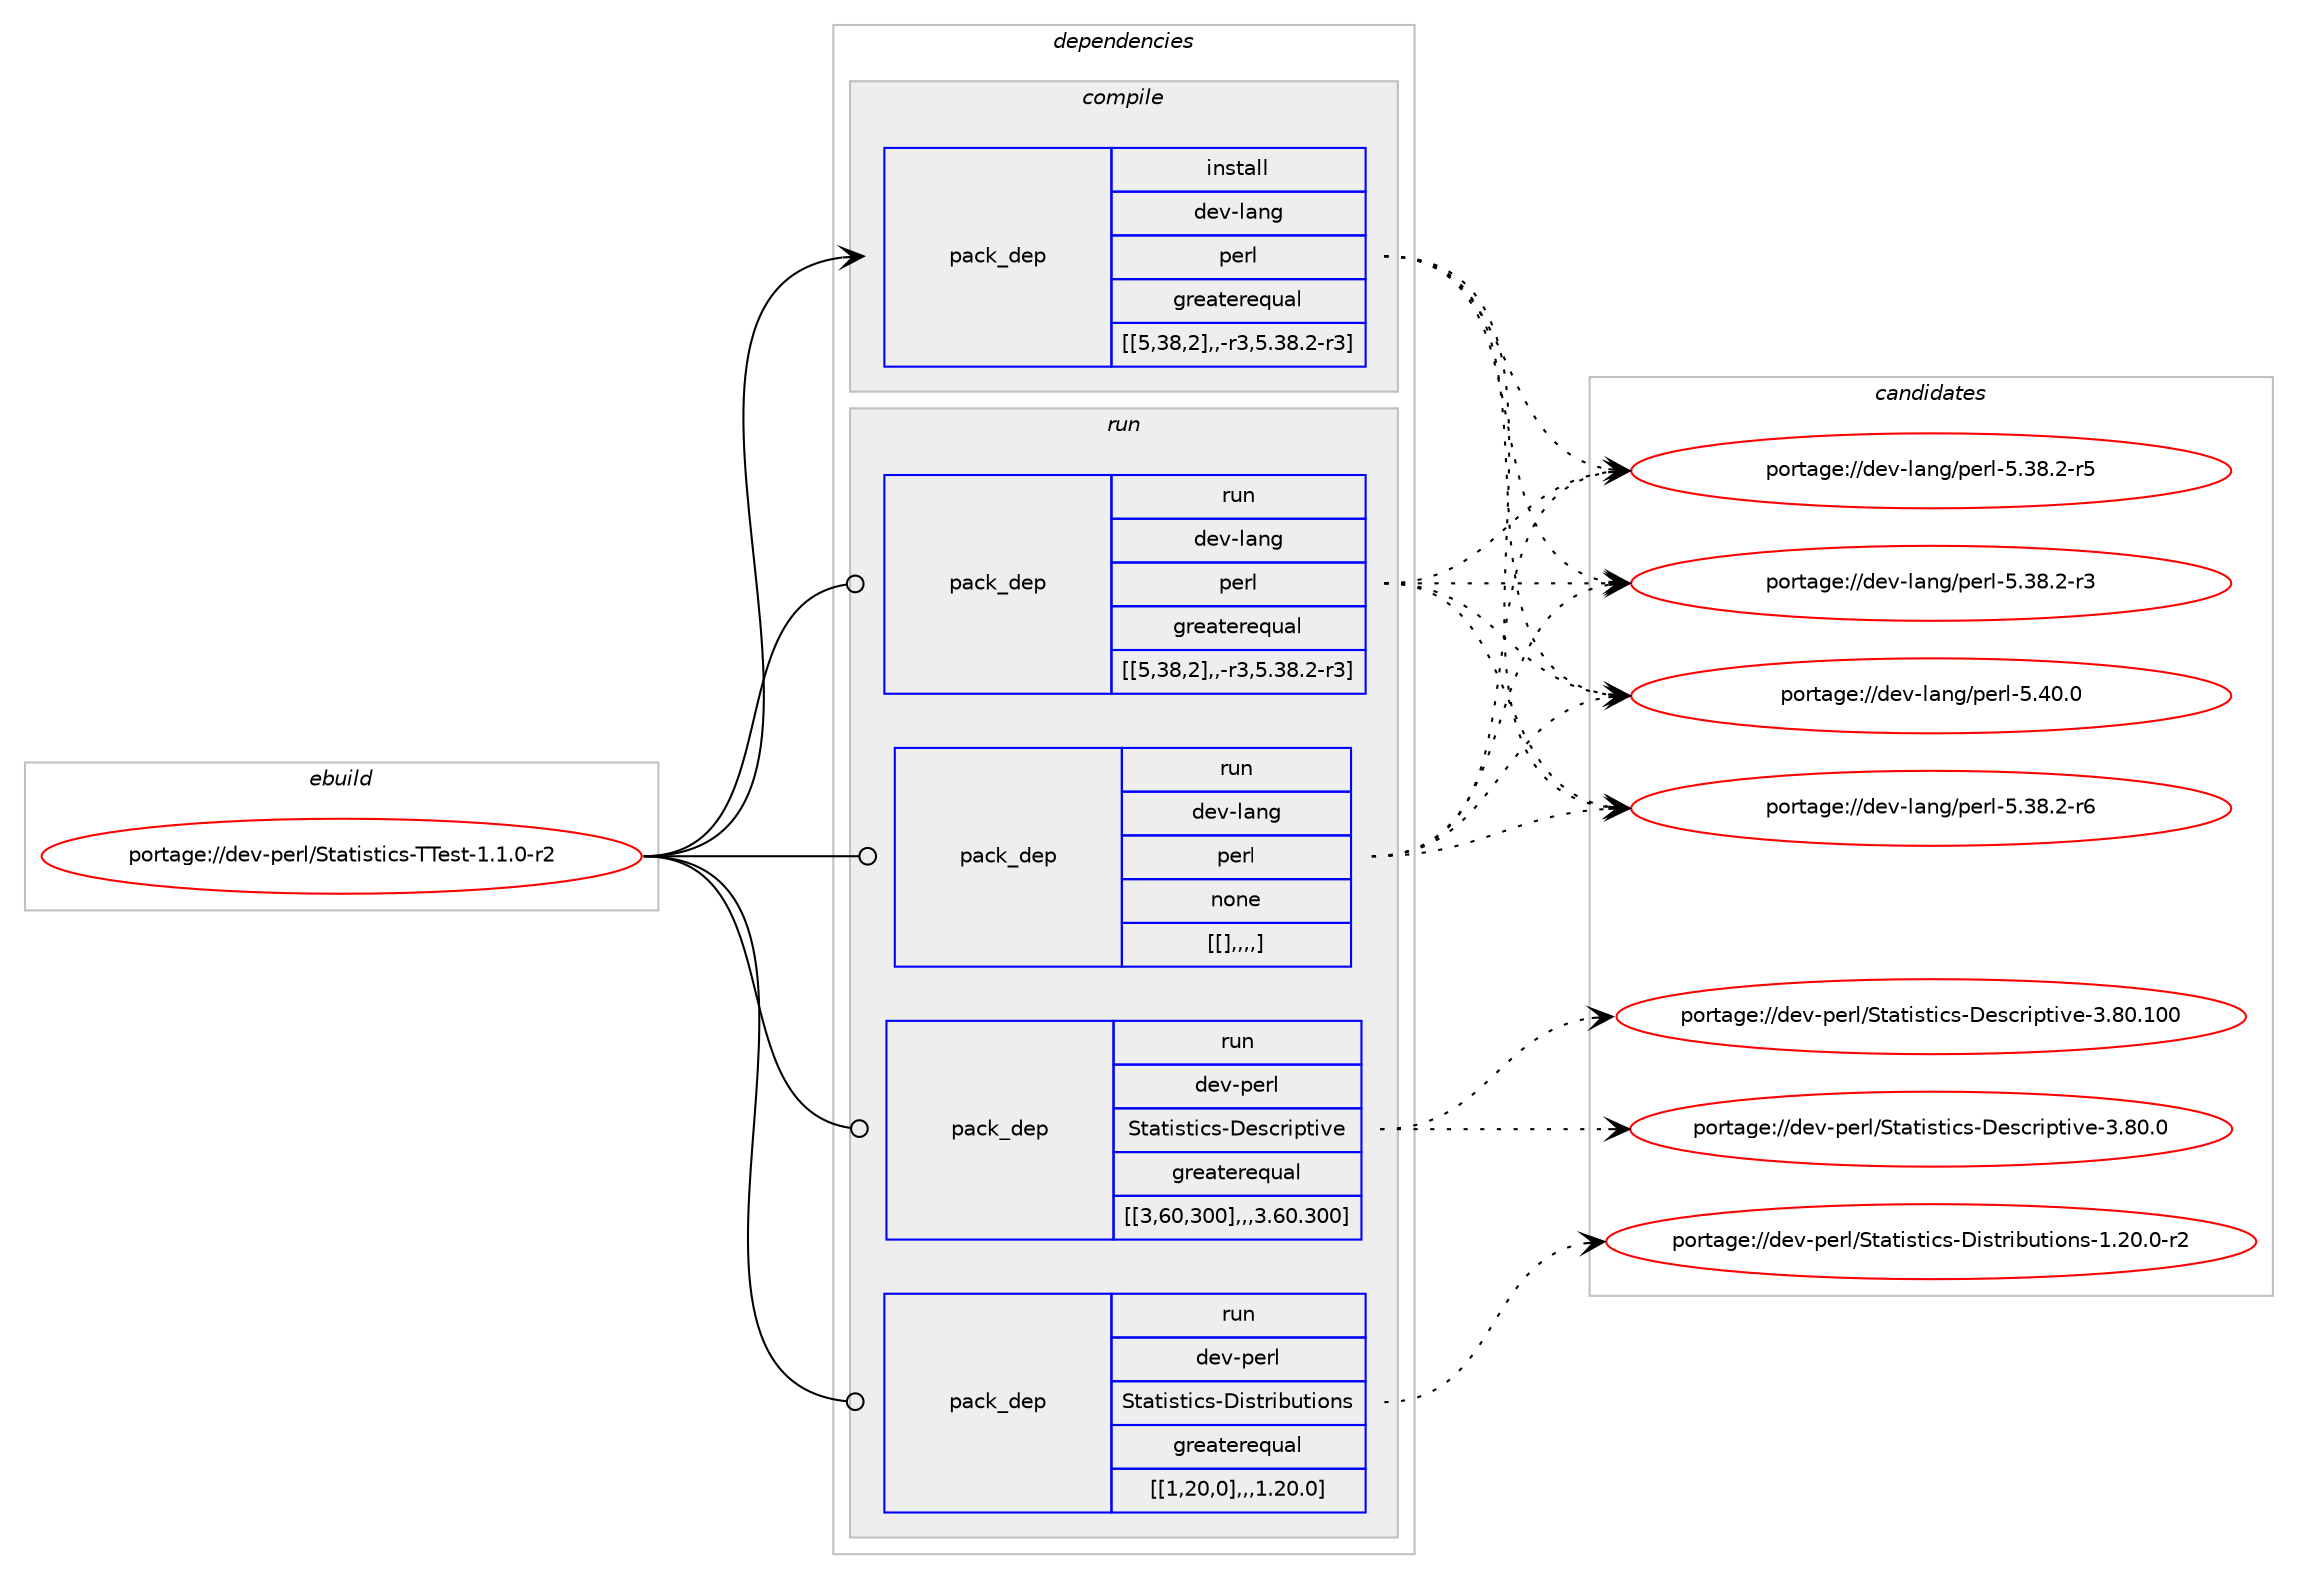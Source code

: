 digraph prolog {

# *************
# Graph options
# *************

newrank=true;
concentrate=true;
compound=true;
graph [rankdir=LR,fontname=Helvetica,fontsize=10,ranksep=1.5];#, ranksep=2.5, nodesep=0.2];
edge  [arrowhead=vee];
node  [fontname=Helvetica,fontsize=10];

# **********
# The ebuild
# **********

subgraph cluster_leftcol {
color=gray;
label=<<i>ebuild</i>>;
id [label="portage://dev-perl/Statistics-TTest-1.1.0-r2", color=red, width=4, href="../dev-perl/Statistics-TTest-1.1.0-r2.svg"];
}

# ****************
# The dependencies
# ****************

subgraph cluster_midcol {
color=gray;
label=<<i>dependencies</i>>;
subgraph cluster_compile {
fillcolor="#eeeeee";
style=filled;
label=<<i>compile</i>>;
subgraph pack105898 {
dependency137666 [label=<<TABLE BORDER="0" CELLBORDER="1" CELLSPACING="0" CELLPADDING="4" WIDTH="220"><TR><TD ROWSPAN="6" CELLPADDING="30">pack_dep</TD></TR><TR><TD WIDTH="110">install</TD></TR><TR><TD>dev-lang</TD></TR><TR><TD>perl</TD></TR><TR><TD>greaterequal</TD></TR><TR><TD>[[5,38,2],,-r3,5.38.2-r3]</TD></TR></TABLE>>, shape=none, color=blue];
}
id:e -> dependency137666:w [weight=20,style="solid",arrowhead="vee"];
}
subgraph cluster_compileandrun {
fillcolor="#eeeeee";
style=filled;
label=<<i>compile and run</i>>;
}
subgraph cluster_run {
fillcolor="#eeeeee";
style=filled;
label=<<i>run</i>>;
subgraph pack105899 {
dependency137667 [label=<<TABLE BORDER="0" CELLBORDER="1" CELLSPACING="0" CELLPADDING="4" WIDTH="220"><TR><TD ROWSPAN="6" CELLPADDING="30">pack_dep</TD></TR><TR><TD WIDTH="110">run</TD></TR><TR><TD>dev-lang</TD></TR><TR><TD>perl</TD></TR><TR><TD>greaterequal</TD></TR><TR><TD>[[5,38,2],,-r3,5.38.2-r3]</TD></TR></TABLE>>, shape=none, color=blue];
}
id:e -> dependency137667:w [weight=20,style="solid",arrowhead="odot"];
subgraph pack105900 {
dependency137668 [label=<<TABLE BORDER="0" CELLBORDER="1" CELLSPACING="0" CELLPADDING="4" WIDTH="220"><TR><TD ROWSPAN="6" CELLPADDING="30">pack_dep</TD></TR><TR><TD WIDTH="110">run</TD></TR><TR><TD>dev-lang</TD></TR><TR><TD>perl</TD></TR><TR><TD>none</TD></TR><TR><TD>[[],,,,]</TD></TR></TABLE>>, shape=none, color=blue];
}
id:e -> dependency137668:w [weight=20,style="solid",arrowhead="odot"];
subgraph pack105901 {
dependency137669 [label=<<TABLE BORDER="0" CELLBORDER="1" CELLSPACING="0" CELLPADDING="4" WIDTH="220"><TR><TD ROWSPAN="6" CELLPADDING="30">pack_dep</TD></TR><TR><TD WIDTH="110">run</TD></TR><TR><TD>dev-perl</TD></TR><TR><TD>Statistics-Descriptive</TD></TR><TR><TD>greaterequal</TD></TR><TR><TD>[[3,60,300],,,3.60.300]</TD></TR></TABLE>>, shape=none, color=blue];
}
id:e -> dependency137669:w [weight=20,style="solid",arrowhead="odot"];
subgraph pack105902 {
dependency137670 [label=<<TABLE BORDER="0" CELLBORDER="1" CELLSPACING="0" CELLPADDING="4" WIDTH="220"><TR><TD ROWSPAN="6" CELLPADDING="30">pack_dep</TD></TR><TR><TD WIDTH="110">run</TD></TR><TR><TD>dev-perl</TD></TR><TR><TD>Statistics-Distributions</TD></TR><TR><TD>greaterequal</TD></TR><TR><TD>[[1,20,0],,,1.20.0]</TD></TR></TABLE>>, shape=none, color=blue];
}
id:e -> dependency137670:w [weight=20,style="solid",arrowhead="odot"];
}
}

# **************
# The candidates
# **************

subgraph cluster_choices {
rank=same;
color=gray;
label=<<i>candidates</i>>;

subgraph choice105898 {
color=black;
nodesep=1;
choice10010111845108971101034711210111410845534652484648 [label="portage://dev-lang/perl-5.40.0", color=red, width=4,href="../dev-lang/perl-5.40.0.svg"];
choice100101118451089711010347112101114108455346515646504511454 [label="portage://dev-lang/perl-5.38.2-r6", color=red, width=4,href="../dev-lang/perl-5.38.2-r6.svg"];
choice100101118451089711010347112101114108455346515646504511453 [label="portage://dev-lang/perl-5.38.2-r5", color=red, width=4,href="../dev-lang/perl-5.38.2-r5.svg"];
choice100101118451089711010347112101114108455346515646504511451 [label="portage://dev-lang/perl-5.38.2-r3", color=red, width=4,href="../dev-lang/perl-5.38.2-r3.svg"];
dependency137666:e -> choice10010111845108971101034711210111410845534652484648:w [style=dotted,weight="100"];
dependency137666:e -> choice100101118451089711010347112101114108455346515646504511454:w [style=dotted,weight="100"];
dependency137666:e -> choice100101118451089711010347112101114108455346515646504511453:w [style=dotted,weight="100"];
dependency137666:e -> choice100101118451089711010347112101114108455346515646504511451:w [style=dotted,weight="100"];
}
subgraph choice105899 {
color=black;
nodesep=1;
choice10010111845108971101034711210111410845534652484648 [label="portage://dev-lang/perl-5.40.0", color=red, width=4,href="../dev-lang/perl-5.40.0.svg"];
choice100101118451089711010347112101114108455346515646504511454 [label="portage://dev-lang/perl-5.38.2-r6", color=red, width=4,href="../dev-lang/perl-5.38.2-r6.svg"];
choice100101118451089711010347112101114108455346515646504511453 [label="portage://dev-lang/perl-5.38.2-r5", color=red, width=4,href="../dev-lang/perl-5.38.2-r5.svg"];
choice100101118451089711010347112101114108455346515646504511451 [label="portage://dev-lang/perl-5.38.2-r3", color=red, width=4,href="../dev-lang/perl-5.38.2-r3.svg"];
dependency137667:e -> choice10010111845108971101034711210111410845534652484648:w [style=dotted,weight="100"];
dependency137667:e -> choice100101118451089711010347112101114108455346515646504511454:w [style=dotted,weight="100"];
dependency137667:e -> choice100101118451089711010347112101114108455346515646504511453:w [style=dotted,weight="100"];
dependency137667:e -> choice100101118451089711010347112101114108455346515646504511451:w [style=dotted,weight="100"];
}
subgraph choice105900 {
color=black;
nodesep=1;
choice10010111845108971101034711210111410845534652484648 [label="portage://dev-lang/perl-5.40.0", color=red, width=4,href="../dev-lang/perl-5.40.0.svg"];
choice100101118451089711010347112101114108455346515646504511454 [label="portage://dev-lang/perl-5.38.2-r6", color=red, width=4,href="../dev-lang/perl-5.38.2-r6.svg"];
choice100101118451089711010347112101114108455346515646504511453 [label="portage://dev-lang/perl-5.38.2-r5", color=red, width=4,href="../dev-lang/perl-5.38.2-r5.svg"];
choice100101118451089711010347112101114108455346515646504511451 [label="portage://dev-lang/perl-5.38.2-r3", color=red, width=4,href="../dev-lang/perl-5.38.2-r3.svg"];
dependency137668:e -> choice10010111845108971101034711210111410845534652484648:w [style=dotted,weight="100"];
dependency137668:e -> choice100101118451089711010347112101114108455346515646504511454:w [style=dotted,weight="100"];
dependency137668:e -> choice100101118451089711010347112101114108455346515646504511453:w [style=dotted,weight="100"];
dependency137668:e -> choice100101118451089711010347112101114108455346515646504511451:w [style=dotted,weight="100"];
}
subgraph choice105901 {
color=black;
nodesep=1;
choice1001011184511210111410847831169711610511511610599115456810111599114105112116105118101455146564846494848 [label="portage://dev-perl/Statistics-Descriptive-3.80.100", color=red, width=4,href="../dev-perl/Statistics-Descriptive-3.80.100.svg"];
choice100101118451121011141084783116971161051151161059911545681011159911410511211610511810145514656484648 [label="portage://dev-perl/Statistics-Descriptive-3.80.0", color=red, width=4,href="../dev-perl/Statistics-Descriptive-3.80.0.svg"];
dependency137669:e -> choice1001011184511210111410847831169711610511511610599115456810111599114105112116105118101455146564846494848:w [style=dotted,weight="100"];
dependency137669:e -> choice100101118451121011141084783116971161051151161059911545681011159911410511211610511810145514656484648:w [style=dotted,weight="100"];
}
subgraph choice105902 {
color=black;
nodesep=1;
choice1001011184511210111410847831169711610511511610599115456810511511611410598117116105111110115454946504846484511450 [label="portage://dev-perl/Statistics-Distributions-1.20.0-r2", color=red, width=4,href="../dev-perl/Statistics-Distributions-1.20.0-r2.svg"];
dependency137670:e -> choice1001011184511210111410847831169711610511511610599115456810511511611410598117116105111110115454946504846484511450:w [style=dotted,weight="100"];
}
}

}
